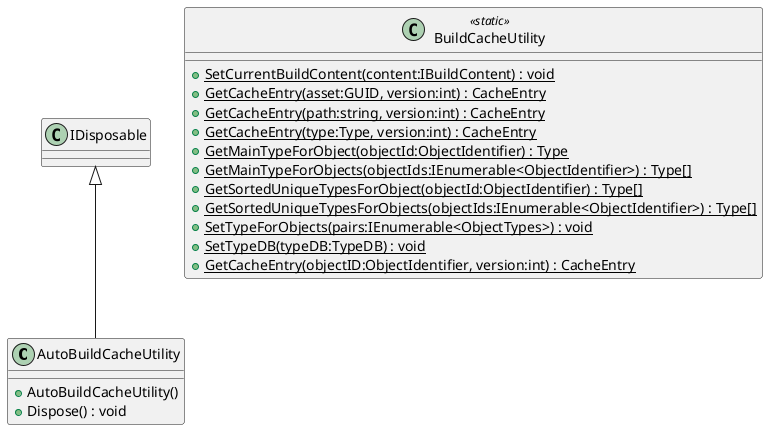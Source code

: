 @startuml
class AutoBuildCacheUtility {
    + AutoBuildCacheUtility()
    + Dispose() : void
}
class BuildCacheUtility <<static>> {
    + {static} SetCurrentBuildContent(content:IBuildContent) : void
    + {static} GetCacheEntry(asset:GUID, version:int) : CacheEntry
    + {static} GetCacheEntry(path:string, version:int) : CacheEntry
    + {static} GetCacheEntry(type:Type, version:int) : CacheEntry
    + {static} GetMainTypeForObject(objectId:ObjectIdentifier) : Type
    + {static} GetMainTypeForObjects(objectIds:IEnumerable<ObjectIdentifier>) : Type[]
    + {static} GetSortedUniqueTypesForObject(objectId:ObjectIdentifier) : Type[]
    + {static} GetSortedUniqueTypesForObjects(objectIds:IEnumerable<ObjectIdentifier>) : Type[]
    + {static} SetTypeForObjects(pairs:IEnumerable<ObjectTypes>) : void
    + {static} SetTypeDB(typeDB:TypeDB) : void
    + {static} GetCacheEntry(objectID:ObjectIdentifier, version:int) : CacheEntry
}
IDisposable <|-- AutoBuildCacheUtility
@enduml
